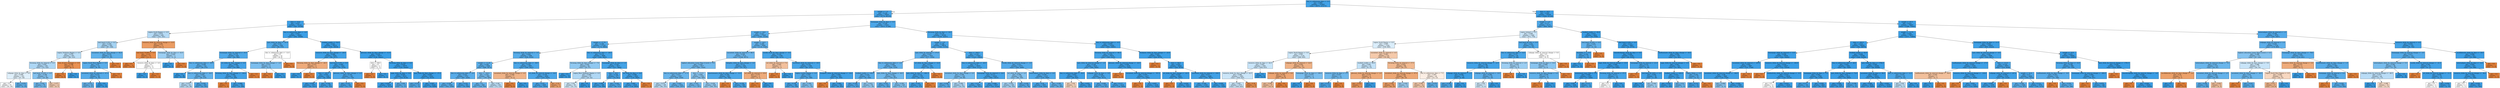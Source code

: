 digraph Tree {
node [shape=box, style="filled", color="black"] ;
0 [label="due_vs_submission_date <= 0.5\ngini = 0.083\nsamples = 153943\nvalue = [6670, 147273]", fillcolor="#399de5f3"] ;
1 [label="weight <= 1.5\ngini = 0.126\nsamples = 70923\nvalue = [4778, 66145]", fillcolor="#399de5ed"] ;
0 -> 1 [labeldistance=2.5, labelangle=45, headlabel="True"] ;
2 [label="date <= 33.0\ngini = 0.037\nsamples = 19112\nvalue = [363, 18749]", fillcolor="#399de5fa"] ;
1 -> 2 ;
3 [label="region_South Region <= 0.5\ngini = 0.474\nsamples = 262\nvalue = [101, 161]", fillcolor="#399de55f"] ;
2 -> 3 ;
4 [label="imd_band_0-10% <= 0.5\ngini = 0.458\nsamples = 245\nvalue = [87, 158]", fillcolor="#399de573"] ;
3 -> 4 ;
5 [label="region_Yorkshire Region <= 0.5\ngini = 0.478\nsamples = 203\nvalue = [80, 123]", fillcolor="#399de559"] ;
4 -> 5 ;
6 [label="forumng_clicks_by_interval <= 0.5\ngini = 0.467\nsamples = 194\nvalue = [72, 122]", fillcolor="#399de569"] ;
5 -> 6 ;
7 [label="subpage_clicks_by_days <= 9.5\ngini = 0.496\nsamples = 103\nvalue = [47, 56]", fillcolor="#399de529"] ;
6 -> 7 ;
8 [label="gini = 0.5\nsamples = 91\nvalue = [45, 46]", fillcolor="#399de506"] ;
7 -> 8 ;
9 [label="gini = 0.278\nsamples = 12\nvalue = [2, 10]", fillcolor="#399de5cc"] ;
7 -> 9 ;
10 [label="imd_band_10-20% <= 0.5\ngini = 0.399\nsamples = 91\nvalue = [25, 66]", fillcolor="#399de59e"] ;
6 -> 10 ;
11 [label="gini = 0.341\nsamples = 78\nvalue = [17, 61]", fillcolor="#399de5b8"] ;
10 -> 11 ;
12 [label="gini = 0.473\nsamples = 13\nvalue = [8, 5]", fillcolor="#e5813960"] ;
10 -> 12 ;
13 [label="num_of_prev_attempts <= 0.5\ngini = 0.198\nsamples = 9\nvalue = [8, 1]", fillcolor="#e58139df"] ;
5 -> 13 ;
14 [label="gini = 0.0\nsamples = 8\nvalue = [8, 0]", fillcolor="#e58139ff"] ;
13 -> 14 ;
15 [label="gini = 0.0\nsamples = 1\nvalue = [0, 1]", fillcolor="#399de5ff"] ;
13 -> 15 ;
16 [label="oucontent_clicks_by_days_change <= 92.0\ngini = 0.278\nsamples = 42\nvalue = [7, 35]", fillcolor="#399de5cc"] ;
4 -> 16 ;
17 [label="region_South West Region <= 0.5\ngini = 0.25\nsamples = 41\nvalue = [6, 35]", fillcolor="#399de5d3"] ;
16 -> 17 ;
18 [label="oucontent_clicks_by_interval <= 47.5\ngini = 0.219\nsamples = 40\nvalue = [5, 35]", fillcolor="#399de5db"] ;
17 -> 18 ;
19 [label="gini = 0.311\nsamples = 26\nvalue = [5, 21]", fillcolor="#399de5c2"] ;
18 -> 19 ;
20 [label="gini = 0.0\nsamples = 14\nvalue = [0, 14]", fillcolor="#399de5ff"] ;
18 -> 20 ;
21 [label="gini = 0.0\nsamples = 1\nvalue = [1, 0]", fillcolor="#e58139ff"] ;
17 -> 21 ;
22 [label="gini = 0.0\nsamples = 1\nvalue = [1, 0]", fillcolor="#e58139ff"] ;
16 -> 22 ;
23 [label="resource_clicks_by_interval_change <= 13.5\ngini = 0.291\nsamples = 17\nvalue = [14, 3]", fillcolor="#e58139c8"] ;
3 -> 23 ;
24 [label="imd_band_70-80% <= 0.5\ngini = 0.133\nsamples = 14\nvalue = [13, 1]", fillcolor="#e58139eb"] ;
23 -> 24 ;
25 [label="gini = 0.0\nsamples = 12\nvalue = [12, 0]", fillcolor="#e58139ff"] ;
24 -> 25 ;
26 [label="resource_clicks_by_days <= 4.0\ngini = 0.5\nsamples = 2\nvalue = [1, 1]", fillcolor="#e5813900"] ;
24 -> 26 ;
27 [label="gini = 0.0\nsamples = 1\nvalue = [0, 1]", fillcolor="#399de5ff"] ;
26 -> 27 ;
28 [label="gini = 0.0\nsamples = 1\nvalue = [1, 0]", fillcolor="#e58139ff"] ;
26 -> 28 ;
29 [label="homepage_clicks_by_days <= 43.5\ngini = 0.444\nsamples = 3\nvalue = [1, 2]", fillcolor="#399de57f"] ;
23 -> 29 ;
30 [label="gini = 0.0\nsamples = 2\nvalue = [0, 2]", fillcolor="#399de5ff"] ;
29 -> 30 ;
31 [label="gini = 0.0\nsamples = 1\nvalue = [1, 0]", fillcolor="#e58139ff"] ;
29 -> 31 ;
32 [label="due_vs_submission_date <= -6.5\ngini = 0.027\nsamples = 18850\nvalue = [262, 18588]", fillcolor="#399de5fb"] ;
2 -> 32 ;
33 [label="quiz_clicks_by_days <= 41.0\ngini = 0.19\nsamples = 638\nvalue = [68, 570]", fillcolor="#399de5e1"] ;
32 -> 33 ;
34 [label="homepage_clicks_by_interval <= 10.5\ngini = 0.178\nsamples = 626\nvalue = [62, 564]", fillcolor="#399de5e3"] ;
33 -> 34 ;
35 [label="due_vs_submission_date <= -85.5\ngini = 0.246\nsamples = 321\nvalue = [46, 275]", fillcolor="#399de5d4"] ;
34 -> 35 ;
36 [label="gini = 0.0\nsamples = 56\nvalue = [0, 56]", fillcolor="#399de5ff"] ;
35 -> 36 ;
37 [label="due_vs_submission_date <= -24.5\ngini = 0.287\nsamples = 265\nvalue = [46, 219]", fillcolor="#399de5c9"] ;
35 -> 37 ;
38 [label="gini = 0.475\nsamples = 62\nvalue = [24, 38]", fillcolor="#399de55e"] ;
37 -> 38 ;
39 [label="gini = 0.193\nsamples = 203\nvalue = [22, 181]", fillcolor="#399de5e0"] ;
37 -> 39 ;
40 [label="url_clicks_by_days_change <= 0.5\ngini = 0.099\nsamples = 305\nvalue = [16, 289]", fillcolor="#399de5f1"] ;
34 -> 40 ;
41 [label="forumng_clicks_by_days_change <= -140.0\ngini = 0.094\nsamples = 304\nvalue = [15, 289]", fillcolor="#399de5f2"] ;
40 -> 41 ;
42 [label="gini = 0.0\nsamples = 1\nvalue = [1, 0]", fillcolor="#e58139ff"] ;
41 -> 42 ;
43 [label="gini = 0.088\nsamples = 303\nvalue = [14, 289]", fillcolor="#399de5f3"] ;
41 -> 43 ;
44 [label="gini = 0.0\nsamples = 1\nvalue = [1, 0]", fillcolor="#e58139ff"] ;
40 -> 44 ;
45 [label="due_vs_submission_date <= -12.0\ngini = 0.5\nsamples = 12\nvalue = [6, 6]", fillcolor="#e5813900"] ;
33 -> 45 ;
46 [label="homepage_clicks_by_days_change <= -2.0\ngini = 0.375\nsamples = 8\nvalue = [2, 6]", fillcolor="#399de5aa"] ;
45 -> 46 ;
47 [label="gini = 0.0\nsamples = 2\nvalue = [2, 0]", fillcolor="#e58139ff"] ;
46 -> 47 ;
48 [label="gini = 0.0\nsamples = 6\nvalue = [0, 6]", fillcolor="#399de5ff"] ;
46 -> 48 ;
49 [label="gini = 0.0\nsamples = 4\nvalue = [4, 0]", fillcolor="#e58139ff"] ;
45 -> 49 ;
50 [label="studied_credits <= 52.5\ngini = 0.021\nsamples = 18212\nvalue = [194, 18018]", fillcolor="#399de5fc"] ;
32 -> 50 ;
51 [label="resource_clicks_by_days_change <= -20.0\ngini = 0.068\nsamples = 1635\nvalue = [58, 1577]", fillcolor="#399de5f6"] ;
50 -> 51 ;
52 [label="forumng_clicks_by_days_change <= -20.5\ngini = 0.375\nsamples = 4\nvalue = [3, 1]", fillcolor="#e58139aa"] ;
51 -> 52 ;
53 [label="gini = 0.0\nsamples = 1\nvalue = [0, 1]", fillcolor="#399de5ff"] ;
52 -> 53 ;
54 [label="gini = 0.0\nsamples = 3\nvalue = [3, 0]", fillcolor="#e58139ff"] ;
52 -> 54 ;
55 [label="imd_band_0-10% <= 0.5\ngini = 0.065\nsamples = 1631\nvalue = [55, 1576]", fillcolor="#399de5f6"] ;
51 -> 55 ;
56 [label="date <= 225.5\ngini = 0.054\nsamples = 1440\nvalue = [40, 1400]", fillcolor="#399de5f8"] ;
55 -> 56 ;
57 [label="gini = 0.036\nsamples = 1077\nvalue = [20, 1057]", fillcolor="#399de5fa"] ;
56 -> 57 ;
58 [label="gini = 0.104\nsamples = 363\nvalue = [20, 343]", fillcolor="#399de5f0"] ;
56 -> 58 ;
59 [label="glossary_clicks_by_days_change <= 4.5\ngini = 0.145\nsamples = 191\nvalue = [15, 176]", fillcolor="#399de5e9"] ;
55 -> 59 ;
60 [label="gini = 0.137\nsamples = 190\nvalue = [14, 176]", fillcolor="#399de5eb"] ;
59 -> 60 ;
61 [label="gini = 0.0\nsamples = 1\nvalue = [1, 0]", fillcolor="#e58139ff"] ;
59 -> 61 ;
62 [label="glossary_clicks_by_days_change <= -11.5\ngini = 0.016\nsamples = 16577\nvalue = [136, 16441]", fillcolor="#399de5fd"] ;
50 -> 62 ;
63 [label="date <= 68.0\ngini = 0.5\nsamples = 2\nvalue = [1, 1]", fillcolor="#e5813900"] ;
62 -> 63 ;
64 [label="gini = 0.0\nsamples = 1\nvalue = [1, 0]", fillcolor="#e58139ff"] ;
63 -> 64 ;
65 [label="gini = 0.0\nsamples = 1\nvalue = [0, 1]", fillcolor="#399de5ff"] ;
63 -> 65 ;
66 [label="forumng_clicks_by_days <= 6.5\ngini = 0.016\nsamples = 16575\nvalue = [135, 16440]", fillcolor="#399de5fd"] ;
62 -> 66 ;
67 [label="page_clicks_by_days <= 8.0\ngini = 0.025\nsamples = 8233\nvalue = [103, 8130]", fillcolor="#399de5fc"] ;
66 -> 67 ;
68 [label="gini = 0.024\nsamples = 8220\nvalue = [101, 8119]", fillcolor="#399de5fc"] ;
67 -> 68 ;
69 [label="gini = 0.26\nsamples = 13\nvalue = [2, 11]", fillcolor="#399de5d1"] ;
67 -> 69 ;
70 [label="quiz_clicks_by_days_change <= -37.5\ngini = 0.008\nsamples = 8342\nvalue = [32, 8310]", fillcolor="#399de5fe"] ;
66 -> 70 ;
71 [label="gini = 0.219\nsamples = 16\nvalue = [2, 14]", fillcolor="#399de5db"] ;
70 -> 71 ;
72 [label="gini = 0.007\nsamples = 8326\nvalue = [30, 8296]", fillcolor="#399de5fe"] ;
70 -> 72 ;
73 [label="homepage_clicks_by_days <= 9.5\ngini = 0.156\nsamples = 51811\nvalue = [4415, 47396]", fillcolor="#399de5e7"] ;
1 -> 73 ;
74 [label="weight <= 19.0\ngini = 0.227\nsamples = 17645\nvalue = [2306, 15339]", fillcolor="#399de5d9"] ;
73 -> 74 ;
75 [label="weight <= 17.75\ngini = 0.188\nsamples = 11165\nvalue = [1172, 9993]", fillcolor="#399de5e1"] ;
74 -> 75 ;
76 [label="forumng_clicks_by_interval <= 3.5\ngini = 0.224\nsamples = 7266\nvalue = [936, 6330]", fillcolor="#399de5d9"] ;
75 -> 76 ;
77 [label="weight <= 11.25\ngini = 0.258\nsamples = 4569\nvalue = [696, 3873]", fillcolor="#399de5d1"] ;
76 -> 77 ;
78 [label="due_vs_submission_date <= -0.5\ngini = 0.233\nsamples = 3701\nvalue = [497, 3204]", fillcolor="#399de5d7"] ;
77 -> 78 ;
79 [label="gini = 0.249\nsamples = 3040\nvalue = [442, 2598]", fillcolor="#399de5d4"] ;
78 -> 79 ;
80 [label="gini = 0.153\nsamples = 661\nvalue = [55, 606]", fillcolor="#399de5e8"] ;
78 -> 80 ;
81 [label="date <= 102.0\ngini = 0.353\nsamples = 868\nvalue = [199, 669]", fillcolor="#399de5b3"] ;
77 -> 81 ;
82 [label="gini = 0.3\nsamples = 685\nvalue = [126, 559]", fillcolor="#399de5c6"] ;
81 -> 82 ;
83 [label="gini = 0.48\nsamples = 183\nvalue = [73, 110]", fillcolor="#399de556"] ;
81 -> 83 ;
84 [label="due_vs_submission_date <= -38.5\ngini = 0.162\nsamples = 2697\nvalue = [240, 2457]", fillcolor="#399de5e6"] ;
76 -> 84 ;
85 [label="oucontent_clicks_by_interval_change <= 4.5\ngini = 0.408\nsamples = 7\nvalue = [5, 2]", fillcolor="#e5813999"] ;
84 -> 85 ;
86 [label="gini = 0.0\nsamples = 5\nvalue = [5, 0]", fillcolor="#e58139ff"] ;
85 -> 86 ;
87 [label="gini = 0.0\nsamples = 2\nvalue = [0, 2]", fillcolor="#399de5ff"] ;
85 -> 87 ;
88 [label="url_clicks_by_interval_change <= 18.5\ngini = 0.159\nsamples = 2690\nvalue = [235, 2455]", fillcolor="#399de5e7"] ;
84 -> 88 ;
89 [label="gini = 0.157\nsamples = 2685\nvalue = [231, 2454]", fillcolor="#399de5e7"] ;
88 -> 89 ;
90 [label="gini = 0.32\nsamples = 5\nvalue = [4, 1]", fillcolor="#e58139bf"] ;
88 -> 90 ;
91 [label="due_vs_submission_date <= -29.5\ngini = 0.114\nsamples = 3899\nvalue = [236, 3663]", fillcolor="#399de5ef"] ;
75 -> 91 ;
92 [label="forumng_clicks_by_days_change <= -7.0\ngini = 0.424\nsamples = 82\nvalue = [25, 57]", fillcolor="#399de58f"] ;
91 -> 92 ;
93 [label="gini = 0.0\nsamples = 15\nvalue = [0, 15]", fillcolor="#399de5ff"] ;
92 -> 93 ;
94 [label="region_West Midlands Region <= 0.5\ngini = 0.468\nsamples = 67\nvalue = [25, 42]", fillcolor="#399de567"] ;
92 -> 94 ;
95 [label="gini = 0.49\nsamples = 58\nvalue = [25, 33]", fillcolor="#399de53e"] ;
94 -> 95 ;
96 [label="gini = 0.0\nsamples = 9\nvalue = [0, 9]", fillcolor="#399de5ff"] ;
94 -> 96 ;
97 [label="homepage_clicks_by_days <= 1.5\ngini = 0.104\nsamples = 3817\nvalue = [211, 3606]", fillcolor="#399de5f0"] ;
91 -> 97 ;
98 [label="date <= 85.5\ngini = 0.158\nsamples = 877\nvalue = [76, 801]", fillcolor="#399de5e7"] ;
97 -> 98 ;
99 [label="gini = 0.065\nsamples = 299\nvalue = [10, 289]", fillcolor="#399de5f6"] ;
98 -> 99 ;
100 [label="gini = 0.202\nsamples = 578\nvalue = [66, 512]", fillcolor="#399de5de"] ;
98 -> 100 ;
101 [label="url_clicks_by_days <= 8.0\ngini = 0.088\nsamples = 2940\nvalue = [135, 2805]", fillcolor="#399de5f3"] ;
97 -> 101 ;
102 [label="gini = 0.087\nsamples = 2939\nvalue = [134, 2805]", fillcolor="#399de5f3"] ;
101 -> 102 ;
103 [label="gini = 0.0\nsamples = 1\nvalue = [1, 0]", fillcolor="#e58139ff"] ;
101 -> 103 ;
104 [label="weight <= 26.5\ngini = 0.289\nsamples = 6480\nvalue = [1134, 5346]", fillcolor="#399de5c9"] ;
74 -> 104 ;
105 [label="oucontent_clicks_by_interval <= 86.5\ngini = 0.326\nsamples = 5121\nvalue = [1048, 4073]", fillcolor="#399de5bd"] ;
104 -> 105 ;
106 [label="highest_education_Lower Than A Level <= 0.5\ngini = 0.343\nsamples = 4517\nvalue = [991, 3526]", fillcolor="#399de5b7"] ;
105 -> 106 ;
107 [label="due_vs_submission_date <= -17.5\ngini = 0.311\nsamples = 3167\nvalue = [609, 2558]", fillcolor="#399de5c2"] ;
106 -> 107 ;
108 [label="gini = 0.475\nsamples = 165\nvalue = [64, 101]", fillcolor="#399de55d"] ;
107 -> 108 ;
109 [label="gini = 0.297\nsamples = 3002\nvalue = [545, 2457]", fillcolor="#399de5c6"] ;
107 -> 109 ;
110 [label="date <= 113.5\ngini = 0.406\nsamples = 1350\nvalue = [382, 968]", fillcolor="#399de59a"] ;
106 -> 110 ;
111 [label="gini = 0.347\nsamples = 524\nvalue = [117, 407]", fillcolor="#399de5b6"] ;
110 -> 111 ;
112 [label="gini = 0.436\nsamples = 826\nvalue = [265, 561]", fillcolor="#399de587"] ;
110 -> 112 ;
113 [label="dataplus_clicks_by_days_change <= 3.5\ngini = 0.171\nsamples = 604\nvalue = [57, 547]", fillcolor="#399de5e4"] ;
105 -> 113 ;
114 [label="questionnaire_clicks_by_days_change <= -13.5\ngini = 0.164\nsamples = 600\nvalue = [54, 546]", fillcolor="#399de5e6"] ;
113 -> 114 ;
115 [label="gini = 0.0\nsamples = 2\nvalue = [2, 0]", fillcolor="#e58139ff"] ;
114 -> 115 ;
116 [label="gini = 0.159\nsamples = 598\nvalue = [52, 546]", fillcolor="#399de5e7"] ;
114 -> 116 ;
117 [label="url_clicks_by_interval <= 25.0\ngini = 0.375\nsamples = 4\nvalue = [3, 1]", fillcolor="#e58139aa"] ;
113 -> 117 ;
118 [label="gini = 0.0\nsamples = 3\nvalue = [3, 0]", fillcolor="#e58139ff"] ;
117 -> 118 ;
119 [label="gini = 0.0\nsamples = 1\nvalue = [0, 1]", fillcolor="#399de5ff"] ;
117 -> 119 ;
120 [label="ouwiki_clicks_by_days_change <= -5.5\ngini = 0.119\nsamples = 1359\nvalue = [86, 1273]", fillcolor="#399de5ee"] ;
104 -> 120 ;
121 [label="url_clicks_by_interval <= 7.0\ngini = 0.444\nsamples = 3\nvalue = [2, 1]", fillcolor="#e581397f"] ;
120 -> 121 ;
122 [label="gini = 0.0\nsamples = 2\nvalue = [2, 0]", fillcolor="#e58139ff"] ;
121 -> 122 ;
123 [label="gini = 0.0\nsamples = 1\nvalue = [0, 1]", fillcolor="#399de5ff"] ;
121 -> 123 ;
124 [label="oucontent_clicks_by_interval <= 19.5\ngini = 0.116\nsamples = 1356\nvalue = [84, 1272]", fillcolor="#399de5ee"] ;
120 -> 124 ;
125 [label="region_London Region <= 0.5\ngini = 0.187\nsamples = 411\nvalue = [43, 368]", fillcolor="#399de5e1"] ;
124 -> 125 ;
126 [label="gini = 0.159\nsamples = 368\nvalue = [32, 336]", fillcolor="#399de5e7"] ;
125 -> 126 ;
127 [label="gini = 0.381\nsamples = 43\nvalue = [11, 32]", fillcolor="#399de5a7"] ;
125 -> 127 ;
128 [label="dualpane_clicks_by_interval_change <= -18.0\ngini = 0.083\nsamples = 945\nvalue = [41, 904]", fillcolor="#399de5f3"] ;
124 -> 128 ;
129 [label="gini = 0.0\nsamples = 1\nvalue = [1, 0]", fillcolor="#e58139ff"] ;
128 -> 129 ;
130 [label="gini = 0.081\nsamples = 944\nvalue = [40, 904]", fillcolor="#399de5f4"] ;
128 -> 130 ;
131 [label="forumng_clicks_by_days <= 16.5\ngini = 0.116\nsamples = 34166\nvalue = [2109, 32057]", fillcolor="#399de5ee"] ;
73 -> 131 ;
132 [label="weight <= 2.5\ngini = 0.146\nsamples = 18874\nvalue = [1500, 17374]", fillcolor="#399de5e9"] ;
131 -> 132 ;
133 [label="quiz_clicks_by_interval <= 173.5\ngini = 0.257\nsamples = 1831\nvalue = [277, 1554]", fillcolor="#399de5d2"] ;
132 -> 133 ;
134 [label="due_vs_submission_date <= -2.5\ngini = 0.284\nsamples = 1495\nvalue = [256, 1239]", fillcolor="#399de5ca"] ;
133 -> 134 ;
135 [label="studied_credits <= 140.0\ngini = 0.219\nsamples = 727\nvalue = [91, 636]", fillcolor="#399de5db"] ;
134 -> 135 ;
136 [label="gini = 0.196\nsamples = 671\nvalue = [74, 597]", fillcolor="#399de5df"] ;
135 -> 136 ;
137 [label="gini = 0.423\nsamples = 56\nvalue = [17, 39]", fillcolor="#399de590"] ;
135 -> 137 ;
138 [label="quiz_clicks_by_days_change <= 40.5\ngini = 0.337\nsamples = 768\nvalue = [165, 603]", fillcolor="#399de5b9"] ;
134 -> 138 ;
139 [label="gini = 0.253\nsamples = 343\nvalue = [51, 292]", fillcolor="#399de5d2"] ;
138 -> 139 ;
140 [label="gini = 0.393\nsamples = 425\nvalue = [114, 311]", fillcolor="#399de5a2"] ;
138 -> 140 ;
141 [label="url_clicks_by_days_change <= 12.0\ngini = 0.117\nsamples = 336\nvalue = [21, 315]", fillcolor="#399de5ee"] ;
133 -> 141 ;
142 [label="quiz_clicks_by_days <= 1381.5\ngini = 0.112\nsamples = 335\nvalue = [20, 315]", fillcolor="#399de5ef"] ;
141 -> 142 ;
143 [label="gini = 0.107\nsamples = 334\nvalue = [19, 315]", fillcolor="#399de5f0"] ;
142 -> 143 ;
144 [label="gini = 0.0\nsamples = 1\nvalue = [1, 0]", fillcolor="#e58139ff"] ;
142 -> 144 ;
145 [label="gini = 0.0\nsamples = 1\nvalue = [1, 0]", fillcolor="#e58139ff"] ;
141 -> 145 ;
146 [label="date <= 194.5\ngini = 0.133\nsamples = 17043\nvalue = [1223, 15820]", fillcolor="#399de5eb"] ;
132 -> 146 ;
147 [label="due_vs_submission_date <= -20.5\ngini = 0.12\nsamples = 14670\nvalue = [939, 13731]", fillcolor="#399de5ee"] ;
146 -> 147 ;
148 [label="oucontent_clicks_by_days_change <= 0.5\ngini = 0.359\nsamples = 128\nvalue = [30, 98]", fillcolor="#399de5b1"] ;
147 -> 148 ;
149 [label="gini = 0.248\nsamples = 76\nvalue = [11, 65]", fillcolor="#399de5d4"] ;
148 -> 149 ;
150 [label="gini = 0.464\nsamples = 52\nvalue = [19, 33]", fillcolor="#399de56c"] ;
148 -> 150 ;
151 [label="homepage_clicks_by_interval <= 24.5\ngini = 0.117\nsamples = 14542\nvalue = [909, 13633]", fillcolor="#399de5ee"] ;
147 -> 151 ;
152 [label="gini = 0.15\nsamples = 5995\nvalue = [488, 5507]", fillcolor="#399de5e8"] ;
151 -> 152 ;
153 [label="gini = 0.094\nsamples = 8547\nvalue = [421, 8126]", fillcolor="#399de5f2"] ;
151 -> 153 ;
154 [label="ouwiki_clicks_by_interval_change <= -3.5\ngini = 0.211\nsamples = 2373\nvalue = [284, 2089]", fillcolor="#399de5dc"] ;
146 -> 154 ;
155 [label="url_clicks_by_days <= 2.5\ngini = 0.398\nsamples = 248\nvalue = [68, 180]", fillcolor="#399de59f"] ;
154 -> 155 ;
156 [label="gini = 0.455\nsamples = 160\nvalue = [56, 104]", fillcolor="#399de576"] ;
155 -> 156 ;
157 [label="gini = 0.236\nsamples = 88\nvalue = [12, 76]", fillcolor="#399de5d7"] ;
155 -> 157 ;
158 [label="externalquiz_clicks_by_days <= 0.5\ngini = 0.183\nsamples = 2125\nvalue = [216, 1909]", fillcolor="#399de5e2"] ;
154 -> 158 ;
159 [label="gini = 0.16\nsamples = 1803\nvalue = [158, 1645]", fillcolor="#399de5e7"] ;
158 -> 159 ;
160 [label="gini = 0.295\nsamples = 322\nvalue = [58, 264]", fillcolor="#399de5c7"] ;
158 -> 160 ;
161 [label="due_vs_submission_date <= -0.5\ngini = 0.076\nsamples = 15292\nvalue = [609, 14683]", fillcolor="#399de5f4"] ;
131 -> 161 ;
162 [label="forumng_clicks_by_interval <= 80.5\ngini = 0.103\nsamples = 6670\nvalue = [365, 6305]", fillcolor="#399de5f0"] ;
161 -> 162 ;
163 [label="quiz_clicks_by_interval_change <= -1.5\ngini = 0.128\nsamples = 4232\nvalue = [292, 3940]", fillcolor="#399de5ec"] ;
162 -> 163 ;
164 [label="due_vs_submission_date <= -30.5\ngini = 0.057\nsamples = 953\nvalue = [28, 925]", fillcolor="#399de5f7"] ;
163 -> 164 ;
165 [label="gini = 0.48\nsamples = 5\nvalue = [3, 2]", fillcolor="#e5813955"] ;
164 -> 165 ;
166 [label="gini = 0.051\nsamples = 948\nvalue = [25, 923]", fillcolor="#399de5f8"] ;
164 -> 166 ;
167 [label="subpage_clicks_by_days <= 9.5\ngini = 0.148\nsamples = 3279\nvalue = [264, 3015]", fillcolor="#399de5e9"] ;
163 -> 167 ;
168 [label="gini = 0.209\nsamples = 1045\nvalue = [124, 921]", fillcolor="#399de5dd"] ;
167 -> 168 ;
169 [label="gini = 0.117\nsamples = 2234\nvalue = [140, 2094]", fillcolor="#399de5ee"] ;
167 -> 169 ;
170 [label="glossary_clicks_by_interval_change <= -24.5\ngini = 0.058\nsamples = 2438\nvalue = [73, 2365]", fillcolor="#399de5f7"] ;
162 -> 170 ;
171 [label="gini = 0.0\nsamples = 1\nvalue = [1, 0]", fillcolor="#e58139ff"] ;
170 -> 171 ;
172 [label="oucontent_clicks_by_interval_change <= -767.0\ngini = 0.057\nsamples = 2437\nvalue = [72, 2365]", fillcolor="#399de5f7"] ;
170 -> 172 ;
173 [label="gini = 0.0\nsamples = 1\nvalue = [1, 0]", fillcolor="#e58139ff"] ;
172 -> 173 ;
174 [label="gini = 0.057\nsamples = 2436\nvalue = [71, 2365]", fillcolor="#399de5f7"] ;
172 -> 174 ;
175 [label="dualpane_clicks_by_days_change <= -23.0\ngini = 0.055\nsamples = 8622\nvalue = [244, 8378]", fillcolor="#399de5f8"] ;
161 -> 175 ;
176 [label="gini = 0.0\nsamples = 2\nvalue = [2, 0]", fillcolor="#e58139ff"] ;
175 -> 176 ;
177 [label="date <= 84.5\ngini = 0.055\nsamples = 8620\nvalue = [242, 8378]", fillcolor="#399de5f8"] ;
175 -> 177 ;
178 [label="url_clicks_by_days_change <= -43.5\ngini = 0.034\nsamples = 4632\nvalue = [81, 4551]", fillcolor="#399de5fa"] ;
177 -> 178 ;
179 [label="gini = 0.0\nsamples = 1\nvalue = [1, 0]", fillcolor="#e58139ff"] ;
178 -> 179 ;
180 [label="gini = 0.034\nsamples = 4631\nvalue = [80, 4551]", fillcolor="#399de5fb"] ;
178 -> 180 ;
181 [label="oucontent_clicks_by_interval <= 106.5\ngini = 0.077\nsamples = 3988\nvalue = [161, 3827]", fillcolor="#399de5f4"] ;
177 -> 181 ;
182 [label="gini = 0.104\nsamples = 2539\nvalue = [140, 2399]", fillcolor="#399de5f0"] ;
181 -> 182 ;
183 [label="gini = 0.029\nsamples = 1449\nvalue = [21, 1428]", fillcolor="#399de5fb"] ;
181 -> 183 ;
184 [label="date <= 19.5\ngini = 0.045\nsamples = 83020\nvalue = [1892, 81128]", fillcolor="#399de5f9"] ;
0 -> 184 [labeldistance=2.5, labelangle=-45, headlabel="False"] ;
185 [label="weight <= 1.0\ngini = 0.177\nsamples = 6173\nvalue = [606, 5567]", fillcolor="#399de5e3"] ;
184 -> 185 ;
186 [label="region_Ireland <= 0.5\ngini = 0.488\nsamples = 1349\nvalue = [571, 778]", fillcolor="#399de544"] ;
185 -> 186 ;
187 [label="region_South Region <= 0.5\ngini = 0.495\nsamples = 1244\nvalue = [559, 685]", fillcolor="#399de52f"] ;
186 -> 187 ;
188 [label="region_North Region <= 0.5\ngini = 0.491\nsamples = 1134\nvalue = [489, 645]", fillcolor="#399de53e"] ;
187 -> 188 ;
189 [label="resource_clicks_by_days <= 42.5\ngini = 0.487\nsamples = 1091\nvalue = [458, 633]", fillcolor="#399de546"] ;
188 -> 189 ;
190 [label="resource_clicks_by_days_change <= 22.5\ngini = 0.488\nsamples = 1083\nvalue = [458, 625]", fillcolor="#399de544"] ;
189 -> 190 ;
191 [label="gini = 0.487\nsamples = 1073\nvalue = [449, 624]", fillcolor="#399de548"] ;
190 -> 191 ;
192 [label="gini = 0.18\nsamples = 10\nvalue = [9, 1]", fillcolor="#e58139e3"] ;
190 -> 192 ;
193 [label="gini = 0.0\nsamples = 8\nvalue = [0, 8]", fillcolor="#399de5ff"] ;
189 -> 193 ;
194 [label="subpage_clicks_by_interval <= 22.0\ngini = 0.402\nsamples = 43\nvalue = [31, 12]", fillcolor="#e581399c"] ;
188 -> 194 ;
195 [label="subpage_clicks_by_interval <= 8.0\ngini = 0.355\nsamples = 39\nvalue = [30, 9]", fillcolor="#e58139b3"] ;
194 -> 195 ;
196 [label="gini = 0.444\nsamples = 27\nvalue = [18, 9]", fillcolor="#e581397f"] ;
195 -> 196 ;
197 [label="gini = 0.0\nsamples = 12\nvalue = [12, 0]", fillcolor="#e58139ff"] ;
195 -> 197 ;
198 [label="homepage_clicks_by_days <= 109.0\ngini = 0.375\nsamples = 4\nvalue = [1, 3]", fillcolor="#399de5aa"] ;
194 -> 198 ;
199 [label="gini = 0.0\nsamples = 3\nvalue = [0, 3]", fillcolor="#399de5ff"] ;
198 -> 199 ;
200 [label="gini = 0.0\nsamples = 1\nvalue = [1, 0]", fillcolor="#e58139ff"] ;
198 -> 200 ;
201 [label="oucontent_clicks_by_interval <= 4.5\ngini = 0.463\nsamples = 110\nvalue = [70, 40]", fillcolor="#e581396d"] ;
187 -> 201 ;
202 [label="studied_credits <= 90.0\ngini = 0.483\nsamples = 22\nvalue = [9, 13]", fillcolor="#399de54e"] ;
201 -> 202 ;
203 [label="resource_clicks_by_days <= 2.5\ngini = 0.337\nsamples = 14\nvalue = [3, 11]", fillcolor="#399de5b9"] ;
202 -> 203 ;
204 [label="gini = 0.153\nsamples = 12\nvalue = [1, 11]", fillcolor="#399de5e8"] ;
203 -> 204 ;
205 [label="gini = 0.0\nsamples = 2\nvalue = [2, 0]", fillcolor="#e58139ff"] ;
203 -> 205 ;
206 [label="glossary_clicks_by_interval_change <= 2.0\ngini = 0.375\nsamples = 8\nvalue = [6, 2]", fillcolor="#e58139aa"] ;
202 -> 206 ;
207 [label="gini = 0.245\nsamples = 7\nvalue = [6, 1]", fillcolor="#e58139d4"] ;
206 -> 207 ;
208 [label="gini = 0.0\nsamples = 1\nvalue = [0, 1]", fillcolor="#399de5ff"] ;
206 -> 208 ;
209 [label="forumng_clicks_by_interval <= 17.5\ngini = 0.425\nsamples = 88\nvalue = [61, 27]", fillcolor="#e581398e"] ;
201 -> 209 ;
210 [label="oucontent_clicks_by_interval_change <= 97.0\ngini = 0.358\nsamples = 60\nvalue = [46, 14]", fillcolor="#e58139b1"] ;
209 -> 210 ;
211 [label="gini = 0.302\nsamples = 54\nvalue = [44, 10]", fillcolor="#e58139c5"] ;
210 -> 211 ;
212 [label="gini = 0.444\nsamples = 6\nvalue = [2, 4]", fillcolor="#399de57f"] ;
210 -> 212 ;
213 [label="due_vs_submission_date <= 7.5\ngini = 0.497\nsamples = 28\nvalue = [15, 13]", fillcolor="#e5813922"] ;
209 -> 213 ;
214 [label="gini = 0.463\nsamples = 22\nvalue = [14, 8]", fillcolor="#e581396d"] ;
213 -> 214 ;
215 [label="gini = 0.278\nsamples = 6\nvalue = [1, 5]", fillcolor="#399de5cc"] ;
213 -> 215 ;
216 [label="imd_band_60-70% <= 0.5\ngini = 0.202\nsamples = 105\nvalue = [12, 93]", fillcolor="#399de5de"] ;
186 -> 216 ;
217 [label="due_vs_submission_date <= 14.5\ngini = 0.137\nsamples = 95\nvalue = [7, 88]", fillcolor="#399de5eb"] ;
216 -> 217 ;
218 [label="resource_clicks_by_interval_change <= 12.5\ngini = 0.106\nsamples = 89\nvalue = [5, 84]", fillcolor="#399de5f0"] ;
217 -> 218 ;
219 [label="subpage_clicks_by_interval <= 1.5\ngini = 0.056\nsamples = 70\nvalue = [2, 68]", fillcolor="#399de5f8"] ;
218 -> 219 ;
220 [label="gini = 0.188\nsamples = 19\nvalue = [2, 17]", fillcolor="#399de5e1"] ;
219 -> 220 ;
221 [label="gini = 0.0\nsamples = 51\nvalue = [0, 51]", fillcolor="#399de5ff"] ;
219 -> 221 ;
222 [label="subpage_clicks_by_interval <= 10.5\ngini = 0.266\nsamples = 19\nvalue = [3, 16]", fillcolor="#399de5cf"] ;
218 -> 222 ;
223 [label="gini = 0.49\nsamples = 7\nvalue = [3, 4]", fillcolor="#399de540"] ;
222 -> 223 ;
224 [label="gini = 0.0\nsamples = 12\nvalue = [0, 12]", fillcolor="#399de5ff"] ;
222 -> 224 ;
225 [label="forumng_clicks_by_interval <= 2.5\ngini = 0.444\nsamples = 6\nvalue = [2, 4]", fillcolor="#399de57f"] ;
217 -> 225 ;
226 [label="gini = 0.0\nsamples = 2\nvalue = [2, 0]", fillcolor="#e58139ff"] ;
225 -> 226 ;
227 [label="gini = 0.0\nsamples = 4\nvalue = [0, 4]", fillcolor="#399de5ff"] ;
225 -> 227 ;
228 [label="subpage_clicks_by_interval_change <= 6.0\ngini = 0.5\nsamples = 10\nvalue = [5, 5]", fillcolor="#e5813900"] ;
216 -> 228 ;
229 [label="homepage_clicks_by_days <= 33.0\ngini = 0.408\nsamples = 7\nvalue = [2, 5]", fillcolor="#399de599"] ;
228 -> 229 ;
230 [label="resource_clicks_by_days_change <= 0.5\ngini = 0.278\nsamples = 6\nvalue = [1, 5]", fillcolor="#399de5cc"] ;
229 -> 230 ;
231 [label="gini = 0.0\nsamples = 1\nvalue = [1, 0]", fillcolor="#e58139ff"] ;
230 -> 231 ;
232 [label="gini = 0.0\nsamples = 5\nvalue = [0, 5]", fillcolor="#399de5ff"] ;
230 -> 232 ;
233 [label="gini = 0.0\nsamples = 1\nvalue = [1, 0]", fillcolor="#e58139ff"] ;
229 -> 233 ;
234 [label="gini = 0.0\nsamples = 3\nvalue = [3, 0]", fillcolor="#e58139ff"] ;
228 -> 234 ;
235 [label="studied_credits <= 45.0\ngini = 0.014\nsamples = 4824\nvalue = [35, 4789]", fillcolor="#399de5fd"] ;
185 -> 235 ;
236 [label="imd_band_10-20% <= 0.5\ngini = 0.291\nsamples = 17\nvalue = [3, 14]", fillcolor="#399de5c8"] ;
235 -> 236 ;
237 [label="disability_Y <= 0.5\ngini = 0.124\nsamples = 15\nvalue = [1, 14]", fillcolor="#399de5ed"] ;
236 -> 237 ;
238 [label="gini = 0.0\nsamples = 14\nvalue = [0, 14]", fillcolor="#399de5ff"] ;
237 -> 238 ;
239 [label="gini = 0.0\nsamples = 1\nvalue = [1, 0]", fillcolor="#e58139ff"] ;
237 -> 239 ;
240 [label="gini = 0.0\nsamples = 2\nvalue = [2, 0]", fillcolor="#e58139ff"] ;
236 -> 240 ;
241 [label="imd_band_0-10% <= 0.5\ngini = 0.013\nsamples = 4807\nvalue = [32, 4775]", fillcolor="#399de5fd"] ;
235 -> 241 ;
242 [label="sharedsubpage_clicks_by_days <= 0.5\ngini = 0.009\nsamples = 4354\nvalue = [20, 4334]", fillcolor="#399de5fe"] ;
241 -> 242 ;
243 [label="page_clicks_by_interval_change <= 15.5\ngini = 0.008\nsamples = 4323\nvalue = [18, 4305]", fillcolor="#399de5fe"] ;
242 -> 243 ;
244 [label="assessment_type_CMA <= 0.5\ngini = 0.008\nsamples = 4307\nvalue = [17, 4290]", fillcolor="#399de5fe"] ;
243 -> 244 ;
245 [label="gini = 0.007\nsamples = 4291\nvalue = [16, 4275]", fillcolor="#399de5fe"] ;
244 -> 245 ;
246 [label="gini = 0.117\nsamples = 16\nvalue = [1, 15]", fillcolor="#399de5ee"] ;
244 -> 246 ;
247 [label="forumng_clicks_by_interval <= 57.5\ngini = 0.117\nsamples = 16\nvalue = [1, 15]", fillcolor="#399de5ee"] ;
243 -> 247 ;
248 [label="gini = 0.5\nsamples = 2\nvalue = [1, 1]", fillcolor="#e5813900"] ;
247 -> 248 ;
249 [label="gini = 0.0\nsamples = 14\nvalue = [0, 14]", fillcolor="#399de5ff"] ;
247 -> 249 ;
250 [label="homepage_clicks_by_interval <= 21.0\ngini = 0.121\nsamples = 31\nvalue = [2, 29]", fillcolor="#399de5ed"] ;
242 -> 250 ;
251 [label="gini = 0.0\nsamples = 1\nvalue = [1, 0]", fillcolor="#e58139ff"] ;
250 -> 251 ;
252 [label="imd_band_90-100% <= 0.5\ngini = 0.064\nsamples = 30\nvalue = [1, 29]", fillcolor="#399de5f6"] ;
250 -> 252 ;
253 [label="gini = 0.0\nsamples = 27\nvalue = [0, 27]", fillcolor="#399de5ff"] ;
252 -> 253 ;
254 [label="gini = 0.444\nsamples = 3\nvalue = [1, 2]", fillcolor="#399de57f"] ;
252 -> 254 ;
255 [label="ouelluminate_clicks_by_days_change <= 18.5\ngini = 0.052\nsamples = 453\nvalue = [12, 441]", fillcolor="#399de5f8"] ;
241 -> 255 ;
256 [label="page_clicks_by_interval_change <= 4.5\ngini = 0.047\nsamples = 452\nvalue = [11, 441]", fillcolor="#399de5f9"] ;
255 -> 256 ;
257 [label="studied_credits <= 225.0\ngini = 0.033\nsamples = 417\nvalue = [7, 410]", fillcolor="#399de5fb"] ;
256 -> 257 ;
258 [label="gini = 0.029\nsamples = 412\nvalue = [6, 406]", fillcolor="#399de5fb"] ;
257 -> 258 ;
259 [label="gini = 0.32\nsamples = 5\nvalue = [1, 4]", fillcolor="#399de5bf"] ;
257 -> 259 ;
260 [label="region_Wales <= 0.5\ngini = 0.202\nsamples = 35\nvalue = [4, 31]", fillcolor="#399de5de"] ;
256 -> 260 ;
261 [label="gini = 0.114\nsamples = 33\nvalue = [2, 31]", fillcolor="#399de5ef"] ;
260 -> 261 ;
262 [label="gini = 0.0\nsamples = 2\nvalue = [2, 0]", fillcolor="#e58139ff"] ;
260 -> 262 ;
263 [label="gini = 0.0\nsamples = 1\nvalue = [1, 0]", fillcolor="#e58139ff"] ;
255 -> 263 ;
264 [label="weight <= 67.5\ngini = 0.033\nsamples = 76847\nvalue = [1286, 75561]", fillcolor="#399de5fb"] ;
184 -> 264 ;
265 [label="weight <= 13.75\ngini = 0.028\nsamples = 74971\nvalue = [1077, 73894]", fillcolor="#399de5fb"] ;
264 -> 265 ;
266 [label="date <= 183.5\ngini = 0.015\nsamples = 49052\nvalue = [382, 48670]", fillcolor="#399de5fd"] ;
265 -> 266 ;
267 [label="homepage_clicks_by_interval <= 13.5\ngini = 0.029\nsamples = 16504\nvalue = [242, 16262]", fillcolor="#399de5fb"] ;
266 -> 267 ;
268 [label="oucontent_clicks_by_interval <= 243.0\ngini = 0.061\nsamples = 3867\nvalue = [121, 3746]", fillcolor="#399de5f7"] ;
267 -> 268 ;
269 [label="oucontent_clicks_by_interval_change <= -146.5\ngini = 0.06\nsamples = 3866\nvalue = [120, 3746]", fillcolor="#399de5f7"] ;
268 -> 269 ;
270 [label="gini = 0.408\nsamples = 7\nvalue = [2, 5]", fillcolor="#399de599"] ;
269 -> 270 ;
271 [label="gini = 0.059\nsamples = 3859\nvalue = [118, 3741]", fillcolor="#399de5f7"] ;
269 -> 271 ;
272 [label="gini = 0.0\nsamples = 1\nvalue = [1, 0]", fillcolor="#e58139ff"] ;
268 -> 272 ;
273 [label="resource_clicks_by_interval_change <= -163.0\ngini = 0.019\nsamples = 12637\nvalue = [121, 12516]", fillcolor="#399de5fd"] ;
267 -> 273 ;
274 [label="gini = 0.0\nsamples = 1\nvalue = [1, 0]", fillcolor="#e58139ff"] ;
273 -> 274 ;
275 [label="htmlactivity_clicks_by_interval_change <= -8.5\ngini = 0.019\nsamples = 12636\nvalue = [120, 12516]", fillcolor="#399de5fd"] ;
273 -> 275 ;
276 [label="gini = 0.5\nsamples = 4\nvalue = [2, 2]", fillcolor="#e5813900"] ;
275 -> 276 ;
277 [label="gini = 0.019\nsamples = 12632\nvalue = [118, 12514]", fillcolor="#399de5fd"] ;
275 -> 277 ;
278 [label="studied_credits <= 52.5\ngini = 0.009\nsamples = 32548\nvalue = [140, 32408]", fillcolor="#399de5fe"] ;
266 -> 278 ;
279 [label="due_vs_submission_date <= 28.5\ngini = 0.022\nsamples = 7282\nvalue = [82, 7200]", fillcolor="#399de5fc"] ;
278 -> 279 ;
280 [label="homepage_clicks_by_days <= 0.5\ngini = 0.042\nsamples = 2768\nvalue = [60, 2708]", fillcolor="#399de5f9"] ;
279 -> 280 ;
281 [label="gini = 0.117\nsamples = 161\nvalue = [10, 151]", fillcolor="#399de5ee"] ;
280 -> 281 ;
282 [label="gini = 0.038\nsamples = 2607\nvalue = [50, 2557]", fillcolor="#399de5fa"] ;
280 -> 282 ;
283 [label="quiz_clicks_by_days_change <= 74.5\ngini = 0.01\nsamples = 4514\nvalue = [22, 4492]", fillcolor="#399de5fe"] ;
279 -> 283 ;
284 [label="gini = 0.009\nsamples = 4491\nvalue = [20, 4471]", fillcolor="#399de5fe"] ;
283 -> 284 ;
285 [label="gini = 0.159\nsamples = 23\nvalue = [2, 21]", fillcolor="#399de5e7"] ;
283 -> 285 ;
286 [label="quiz_clicks_by_days <= 1784.5\ngini = 0.005\nsamples = 25266\nvalue = [58, 25208]", fillcolor="#399de5fe"] ;
278 -> 286 ;
287 [label="oucontent_clicks_by_days <= 56.5\ngini = 0.004\nsamples = 25241\nvalue = [56, 25185]", fillcolor="#399de5fe"] ;
286 -> 287 ;
288 [label="gini = 0.008\nsamples = 8936\nvalue = [37, 8899]", fillcolor="#399de5fe"] ;
287 -> 288 ;
289 [label="gini = 0.002\nsamples = 16305\nvalue = [19, 16286]", fillcolor="#399de5ff"] ;
287 -> 289 ;
290 [label="due_vs_submission_date <= 12.5\ngini = 0.147\nsamples = 25\nvalue = [2, 23]", fillcolor="#399de5e9"] ;
286 -> 290 ;
291 [label="gini = 0.48\nsamples = 5\nvalue = [2, 3]", fillcolor="#399de555"] ;
290 -> 291 ;
292 [label="gini = 0.0\nsamples = 20\nvalue = [0, 20]", fillcolor="#399de5ff"] ;
290 -> 292 ;
293 [label="homepage_clicks_by_days <= 11.5\ngini = 0.052\nsamples = 25919\nvalue = [695, 25224]", fillcolor="#399de5f8"] ;
265 -> 293 ;
294 [label="quiz_clicks_by_interval_change <= -0.5\ngini = 0.091\nsamples = 9069\nvalue = [432, 8637]", fillcolor="#399de5f2"] ;
293 -> 294 ;
295 [label="ouelluminate_clicks_by_interval_change <= -17.5\ngini = 0.052\nsamples = 4194\nvalue = [113, 4081]", fillcolor="#399de5f8"] ;
294 -> 295 ;
296 [label="ouelluminate_clicks_by_interval_change <= -56.0\ngini = 0.444\nsamples = 3\nvalue = [2, 1]", fillcolor="#e581397f"] ;
295 -> 296 ;
297 [label="gini = 0.0\nsamples = 1\nvalue = [0, 1]", fillcolor="#399de5ff"] ;
296 -> 297 ;
298 [label="gini = 0.0\nsamples = 2\nvalue = [2, 0]", fillcolor="#e58139ff"] ;
296 -> 298 ;
299 [label="resource_clicks_by_interval_change <= -130.0\ngini = 0.052\nsamples = 4191\nvalue = [111, 4080]", fillcolor="#399de5f8"] ;
295 -> 299 ;
300 [label="gini = 0.0\nsamples = 1\nvalue = [1, 0]", fillcolor="#e58139ff"] ;
299 -> 300 ;
301 [label="gini = 0.051\nsamples = 4190\nvalue = [110, 4080]", fillcolor="#399de5f8"] ;
299 -> 301 ;
302 [label="date <= 113.5\ngini = 0.122\nsamples = 4875\nvalue = [319, 4556]", fillcolor="#399de5ed"] ;
294 -> 302 ;
303 [label="subpage_clicks_by_interval <= 147.0\ngini = 0.059\nsamples = 2191\nvalue = [67, 2124]", fillcolor="#399de5f7"] ;
302 -> 303 ;
304 [label="gini = 0.058\nsamples = 2190\nvalue = [66, 2124]", fillcolor="#399de5f7"] ;
303 -> 304 ;
305 [label="gini = 0.0\nsamples = 1\nvalue = [1, 0]", fillcolor="#e58139ff"] ;
303 -> 305 ;
306 [label="weight <= 21.0\ngini = 0.17\nsamples = 2684\nvalue = [252, 2432]", fillcolor="#399de5e5"] ;
302 -> 306 ;
307 [label="gini = 0.256\nsamples = 1009\nvalue = [152, 857]", fillcolor="#399de5d2"] ;
306 -> 307 ;
308 [label="gini = 0.112\nsamples = 1675\nvalue = [100, 1575]", fillcolor="#399de5ef"] ;
306 -> 308 ;
309 [label="weight <= 15.5\ngini = 0.031\nsamples = 16850\nvalue = [263, 16587]", fillcolor="#399de5fb"] ;
293 -> 309 ;
310 [label="forumng_clicks_by_days <= 14.5\ngini = 0.148\nsamples = 586\nvalue = [47, 539]", fillcolor="#399de5e9"] ;
309 -> 310 ;
311 [label="ouelluminate_clicks_by_days_change <= -9.0\ngini = 0.243\nsamples = 219\nvalue = [31, 188]", fillcolor="#399de5d5"] ;
310 -> 311 ;
312 [label="gini = 0.0\nsamples = 2\nvalue = [2, 0]", fillcolor="#e58139ff"] ;
311 -> 312 ;
313 [label="gini = 0.232\nsamples = 217\nvalue = [29, 188]", fillcolor="#399de5d8"] ;
311 -> 313 ;
314 [label="homepage_clicks_by_interval_change <= -650.5\ngini = 0.083\nsamples = 367\nvalue = [16, 351]", fillcolor="#399de5f3"] ;
310 -> 314 ;
315 [label="gini = 0.0\nsamples = 1\nvalue = [1, 0]", fillcolor="#e58139ff"] ;
314 -> 315 ;
316 [label="gini = 0.079\nsamples = 366\nvalue = [15, 351]", fillcolor="#399de5f4"] ;
314 -> 316 ;
317 [label="quiz_clicks_by_interval_change <= -1791.5\ngini = 0.026\nsamples = 16264\nvalue = [216, 16048]", fillcolor="#399de5fc"] ;
309 -> 317 ;
318 [label="gini = 0.0\nsamples = 1\nvalue = [1, 0]", fillcolor="#e58139ff"] ;
317 -> 318 ;
319 [label="sharedsubpage_clicks_by_interval_change <= -4.0\ngini = 0.026\nsamples = 16263\nvalue = [215, 16048]", fillcolor="#399de5fc"] ;
317 -> 319 ;
320 [label="gini = 0.0\nsamples = 1\nvalue = [1, 0]", fillcolor="#e58139ff"] ;
319 -> 320 ;
321 [label="gini = 0.026\nsamples = 16262\nvalue = [214, 16048]", fillcolor="#399de5fc"] ;
319 -> 321 ;
322 [label="externalquiz_clicks_by_interval <= 1.5\ngini = 0.198\nsamples = 1876\nvalue = [209, 1667]", fillcolor="#399de5df"] ;
264 -> 322 ;
323 [label="subpage_clicks_by_interval <= 1.5\ngini = 0.264\nsamples = 1144\nvalue = [179, 965]", fillcolor="#399de5d0"] ;
322 -> 323 ;
324 [label="highest_education_Lower Than A Level <= 0.5\ngini = 0.399\nsamples = 171\nvalue = [47, 124]", fillcolor="#399de59e"] ;
323 -> 324 ;
325 [label="externalquiz_clicks_by_interval_change <= -2.5\ngini = 0.322\nsamples = 114\nvalue = [23, 91]", fillcolor="#399de5bf"] ;
324 -> 325 ;
326 [label="oucollaborate_clicks_by_days_change <= -2.0\ngini = 0.32\nsamples = 5\nvalue = [4, 1]", fillcolor="#e58139bf"] ;
325 -> 326 ;
327 [label="gini = 0.0\nsamples = 1\nvalue = [0, 1]", fillcolor="#399de5ff"] ;
326 -> 327 ;
328 [label="gini = 0.0\nsamples = 4\nvalue = [4, 0]", fillcolor="#e58139ff"] ;
326 -> 328 ;
329 [label="oucontent_clicks_by_interval_change <= 2.5\ngini = 0.288\nsamples = 109\nvalue = [19, 90]", fillcolor="#399de5c9"] ;
325 -> 329 ;
330 [label="gini = 0.249\nsamples = 103\nvalue = [15, 88]", fillcolor="#399de5d4"] ;
329 -> 330 ;
331 [label="gini = 0.444\nsamples = 6\nvalue = [4, 2]", fillcolor="#e581397f"] ;
329 -> 331 ;
332 [label="subpage_clicks_by_days_change <= -5.5\ngini = 0.488\nsamples = 57\nvalue = [24, 33]", fillcolor="#399de546"] ;
324 -> 332 ;
333 [label="oucontent_clicks_by_days_change <= -29.5\ngini = 0.32\nsamples = 25\nvalue = [5, 20]", fillcolor="#399de5bf"] ;
332 -> 333 ;
334 [label="gini = 0.0\nsamples = 2\nvalue = [2, 0]", fillcolor="#e58139ff"] ;
333 -> 334 ;
335 [label="gini = 0.227\nsamples = 23\nvalue = [3, 20]", fillcolor="#399de5d9"] ;
333 -> 335 ;
336 [label="region_South West Region <= 0.5\ngini = 0.482\nsamples = 32\nvalue = [19, 13]", fillcolor="#e5813951"] ;
332 -> 336 ;
337 [label="gini = 0.417\nsamples = 27\nvalue = [19, 8]", fillcolor="#e5813994"] ;
336 -> 337 ;
338 [label="gini = 0.0\nsamples = 5\nvalue = [0, 5]", fillcolor="#399de5ff"] ;
336 -> 338 ;
339 [label="homepage_clicks_by_days_change <= -78.0\ngini = 0.235\nsamples = 973\nvalue = [132, 841]", fillcolor="#399de5d7"] ;
323 -> 339 ;
340 [label="resource_clicks_by_interval_change <= 3.0\ngini = 0.375\nsamples = 4\nvalue = [3, 1]", fillcolor="#e58139aa"] ;
339 -> 340 ;
341 [label="gini = 0.0\nsamples = 1\nvalue = [0, 1]", fillcolor="#399de5ff"] ;
340 -> 341 ;
342 [label="gini = 0.0\nsamples = 3\nvalue = [3, 0]", fillcolor="#e58139ff"] ;
340 -> 342 ;
343 [label="ouelluminate_clicks_by_days_change <= 1.5\ngini = 0.231\nsamples = 969\nvalue = [129, 840]", fillcolor="#399de5d8"] ;
339 -> 343 ;
344 [label="homepage_clicks_by_interval <= 0.5\ngini = 0.228\nsamples = 967\nvalue = [127, 840]", fillcolor="#399de5d8"] ;
343 -> 344 ;
345 [label="gini = 0.0\nsamples = 2\nvalue = [2, 0]", fillcolor="#e58139ff"] ;
344 -> 345 ;
346 [label="gini = 0.226\nsamples = 965\nvalue = [125, 840]", fillcolor="#399de5d9"] ;
344 -> 346 ;
347 [label="gini = 0.0\nsamples = 2\nvalue = [2, 0]", fillcolor="#e58139ff"] ;
343 -> 347 ;
348 [label="resource_clicks_by_interval <= 4.5\ngini = 0.079\nsamples = 732\nvalue = [30, 702]", fillcolor="#399de5f4"] ;
322 -> 348 ;
349 [label="homepage_clicks_by_interval_change <= -3.5\ngini = 0.217\nsamples = 121\nvalue = [15, 106]", fillcolor="#399de5db"] ;
348 -> 349 ;
350 [label="externalquiz_clicks_by_interval_change <= 5.5\ngini = 0.364\nsamples = 46\nvalue = [11, 35]", fillcolor="#399de5af"] ;
349 -> 350 ;
351 [label="subpage_clicks_by_interval_change <= -26.5\ngini = 0.477\nsamples = 28\nvalue = [11, 17]", fillcolor="#399de55a"] ;
350 -> 351 ;
352 [label="gini = 0.0\nsamples = 9\nvalue = [0, 9]", fillcolor="#399de5ff"] ;
351 -> 352 ;
353 [label="gini = 0.488\nsamples = 19\nvalue = [11, 8]", fillcolor="#e5813946"] ;
351 -> 353 ;
354 [label="gini = 0.0\nsamples = 18\nvalue = [0, 18]", fillcolor="#399de5ff"] ;
350 -> 354 ;
355 [label="ouwiki_clicks_by_interval_change <= -21.5\ngini = 0.101\nsamples = 75\nvalue = [4, 71]", fillcolor="#399de5f1"] ;
349 -> 355 ;
356 [label="gini = 0.0\nsamples = 1\nvalue = [1, 0]", fillcolor="#e58139ff"] ;
355 -> 356 ;
357 [label="url_clicks_by_interval_change <= -11.5\ngini = 0.078\nsamples = 74\nvalue = [3, 71]", fillcolor="#399de5f4"] ;
355 -> 357 ;
358 [label="gini = 0.5\nsamples = 2\nvalue = [1, 1]", fillcolor="#e5813900"] ;
357 -> 358 ;
359 [label="gini = 0.054\nsamples = 72\nvalue = [2, 70]", fillcolor="#399de5f8"] ;
357 -> 359 ;
360 [label="oucollaborate_clicks_by_days <= 18.0\ngini = 0.048\nsamples = 611\nvalue = [15, 596]", fillcolor="#399de5f9"] ;
348 -> 360 ;
361 [label="externalquiz_clicks_by_days <= 12.0\ngini = 0.045\nsamples = 610\nvalue = [14, 596]", fillcolor="#399de5f9"] ;
360 -> 361 ;
362 [label="resource_clicks_by_interval_change <= -36.5\ngini = 0.042\nsamples = 609\nvalue = [13, 596]", fillcolor="#399de5f9"] ;
361 -> 362 ;
363 [label="gini = 0.5\nsamples = 2\nvalue = [1, 1]", fillcolor="#e5813900"] ;
362 -> 363 ;
364 [label="gini = 0.039\nsamples = 607\nvalue = [12, 595]", fillcolor="#399de5fa"] ;
362 -> 364 ;
365 [label="gini = 0.0\nsamples = 1\nvalue = [1, 0]", fillcolor="#e58139ff"] ;
361 -> 365 ;
366 [label="gini = 0.0\nsamples = 1\nvalue = [1, 0]", fillcolor="#e58139ff"] ;
360 -> 366 ;
}